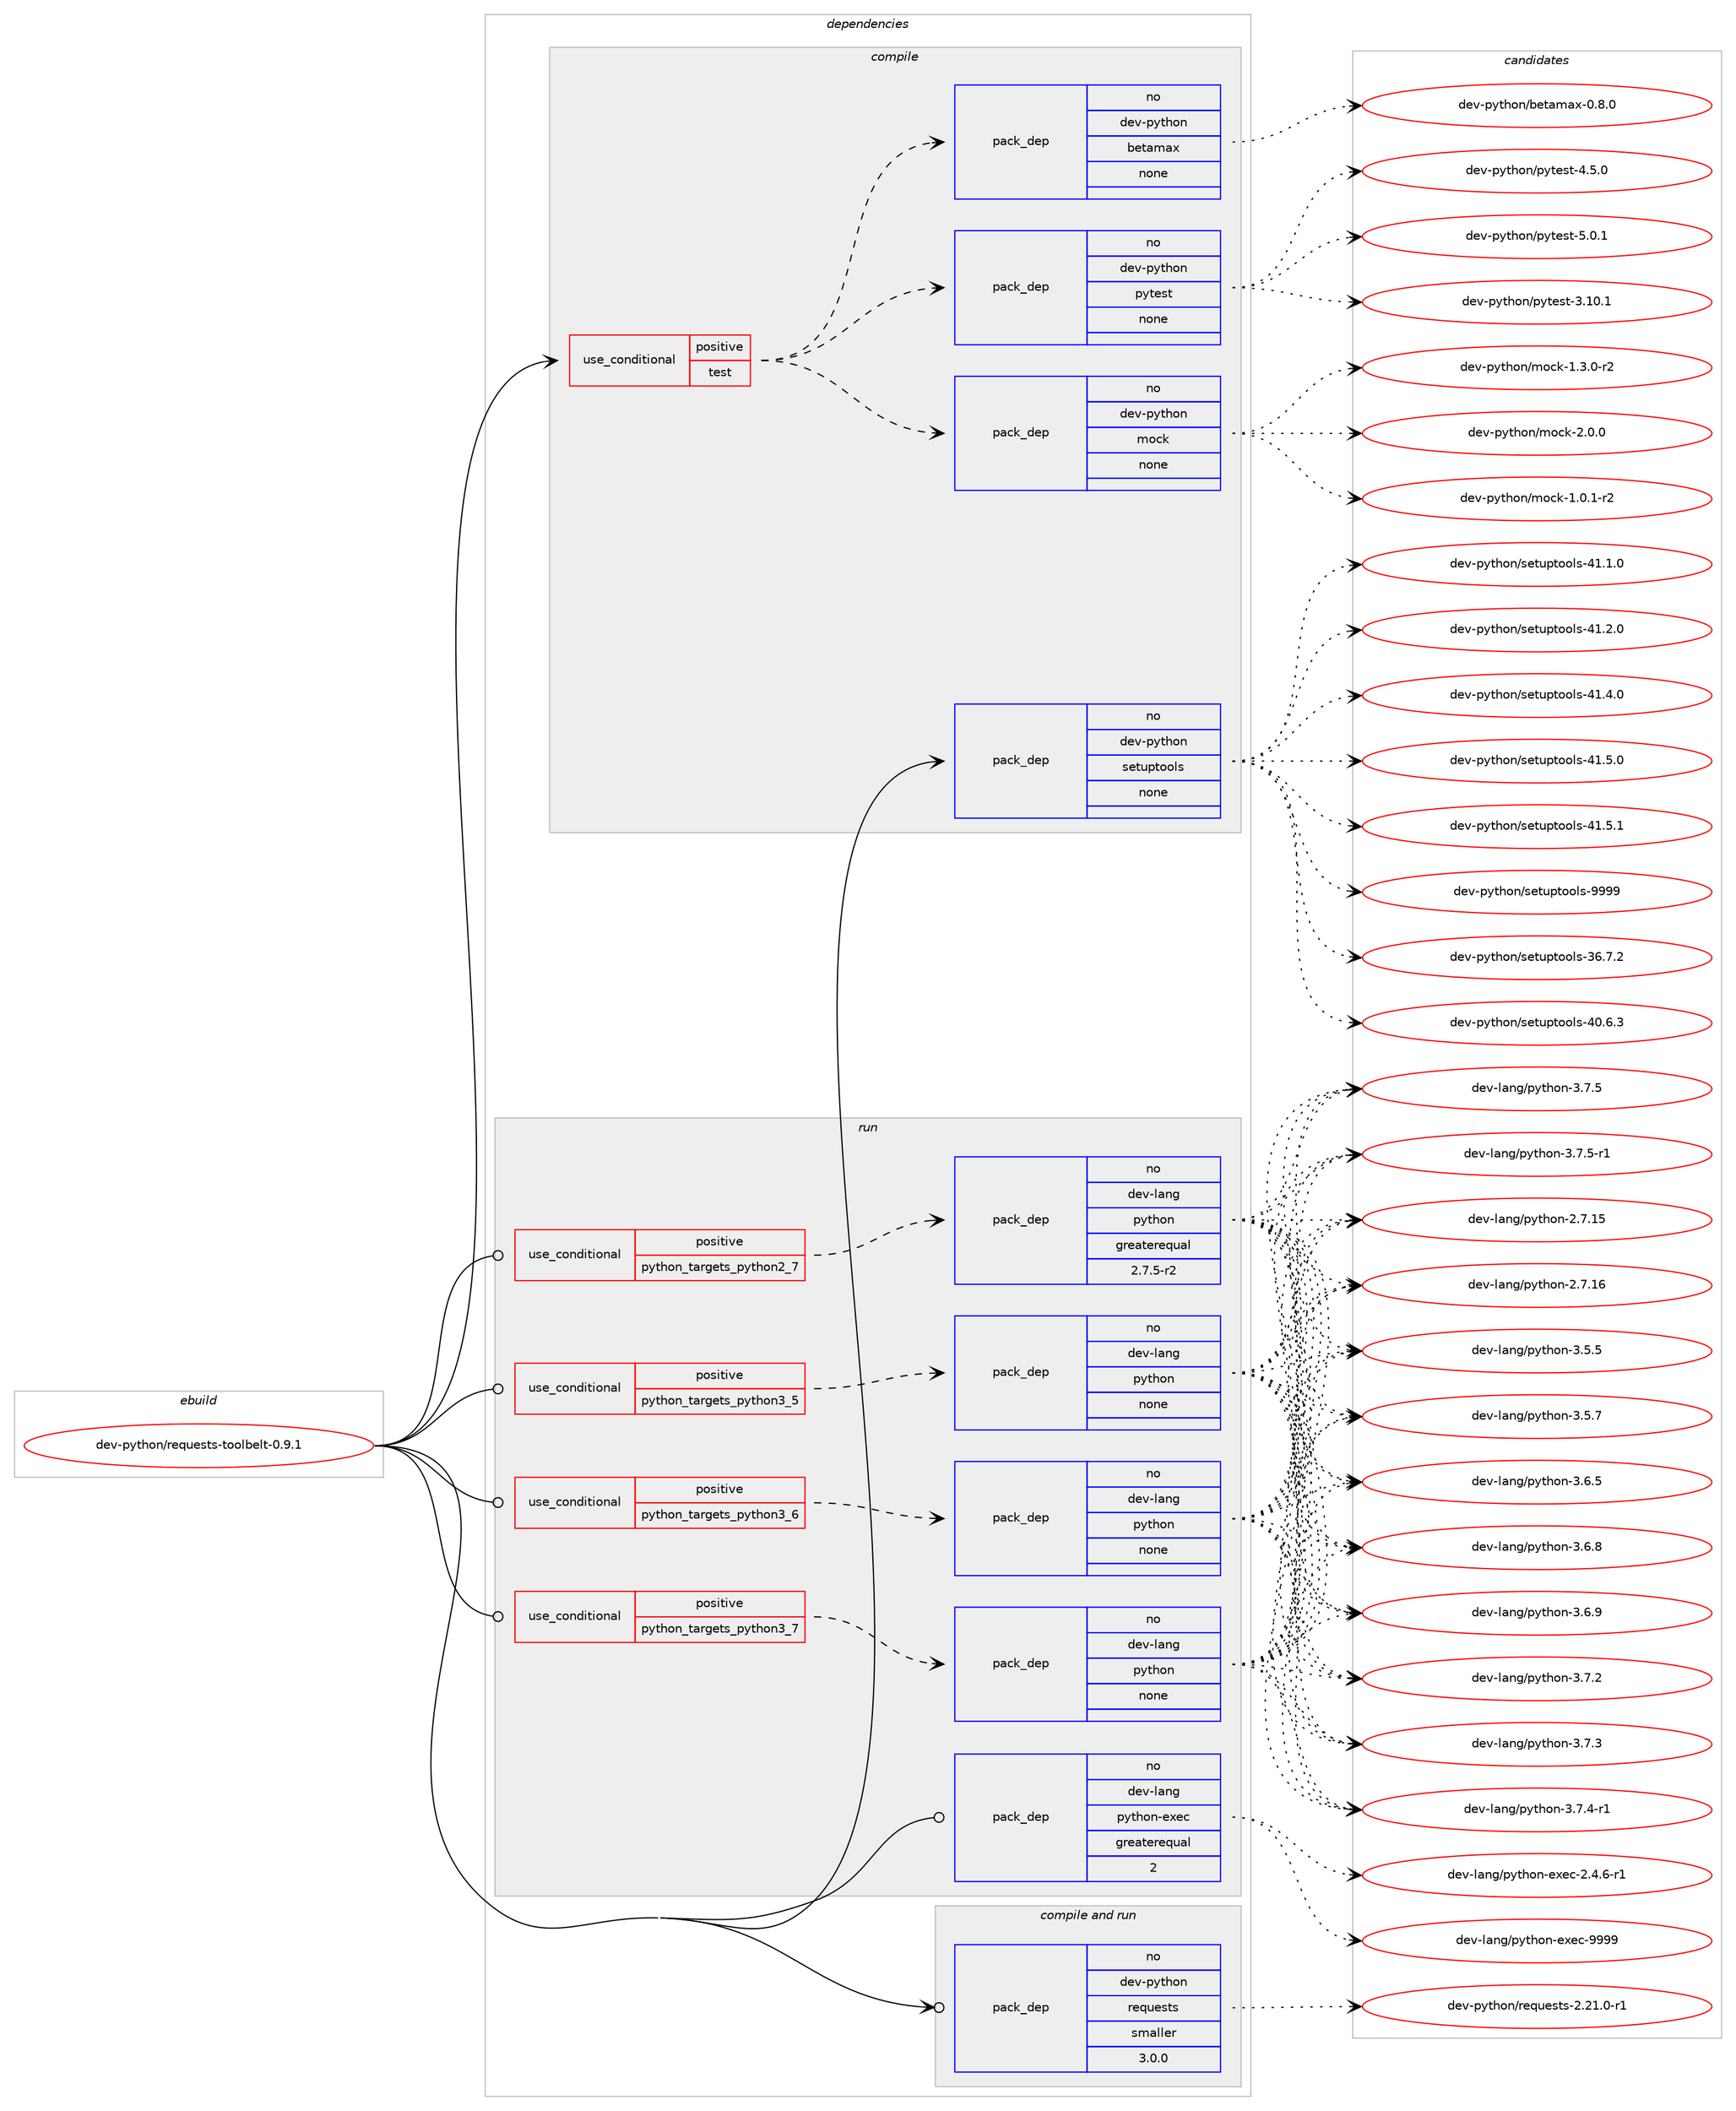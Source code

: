 digraph prolog {

# *************
# Graph options
# *************

newrank=true;
concentrate=true;
compound=true;
graph [rankdir=LR,fontname=Helvetica,fontsize=10,ranksep=1.5];#, ranksep=2.5, nodesep=0.2];
edge  [arrowhead=vee];
node  [fontname=Helvetica,fontsize=10];

# **********
# The ebuild
# **********

subgraph cluster_leftcol {
color=gray;
rank=same;
label=<<i>ebuild</i>>;
id [label="dev-python/requests-toolbelt-0.9.1", color=red, width=4, href="../dev-python/requests-toolbelt-0.9.1.svg"];
}

# ****************
# The dependencies
# ****************

subgraph cluster_midcol {
color=gray;
label=<<i>dependencies</i>>;
subgraph cluster_compile {
fillcolor="#eeeeee";
style=filled;
label=<<i>compile</i>>;
subgraph cond148647 {
dependency635222 [label=<<TABLE BORDER="0" CELLBORDER="1" CELLSPACING="0" CELLPADDING="4"><TR><TD ROWSPAN="3" CELLPADDING="10">use_conditional</TD></TR><TR><TD>positive</TD></TR><TR><TD>test</TD></TR></TABLE>>, shape=none, color=red];
subgraph pack474694 {
dependency635223 [label=<<TABLE BORDER="0" CELLBORDER="1" CELLSPACING="0" CELLPADDING="4" WIDTH="220"><TR><TD ROWSPAN="6" CELLPADDING="30">pack_dep</TD></TR><TR><TD WIDTH="110">no</TD></TR><TR><TD>dev-python</TD></TR><TR><TD>betamax</TD></TR><TR><TD>none</TD></TR><TR><TD></TD></TR></TABLE>>, shape=none, color=blue];
}
dependency635222:e -> dependency635223:w [weight=20,style="dashed",arrowhead="vee"];
subgraph pack474695 {
dependency635224 [label=<<TABLE BORDER="0" CELLBORDER="1" CELLSPACING="0" CELLPADDING="4" WIDTH="220"><TR><TD ROWSPAN="6" CELLPADDING="30">pack_dep</TD></TR><TR><TD WIDTH="110">no</TD></TR><TR><TD>dev-python</TD></TR><TR><TD>mock</TD></TR><TR><TD>none</TD></TR><TR><TD></TD></TR></TABLE>>, shape=none, color=blue];
}
dependency635222:e -> dependency635224:w [weight=20,style="dashed",arrowhead="vee"];
subgraph pack474696 {
dependency635225 [label=<<TABLE BORDER="0" CELLBORDER="1" CELLSPACING="0" CELLPADDING="4" WIDTH="220"><TR><TD ROWSPAN="6" CELLPADDING="30">pack_dep</TD></TR><TR><TD WIDTH="110">no</TD></TR><TR><TD>dev-python</TD></TR><TR><TD>pytest</TD></TR><TR><TD>none</TD></TR><TR><TD></TD></TR></TABLE>>, shape=none, color=blue];
}
dependency635222:e -> dependency635225:w [weight=20,style="dashed",arrowhead="vee"];
}
id:e -> dependency635222:w [weight=20,style="solid",arrowhead="vee"];
subgraph pack474697 {
dependency635226 [label=<<TABLE BORDER="0" CELLBORDER="1" CELLSPACING="0" CELLPADDING="4" WIDTH="220"><TR><TD ROWSPAN="6" CELLPADDING="30">pack_dep</TD></TR><TR><TD WIDTH="110">no</TD></TR><TR><TD>dev-python</TD></TR><TR><TD>setuptools</TD></TR><TR><TD>none</TD></TR><TR><TD></TD></TR></TABLE>>, shape=none, color=blue];
}
id:e -> dependency635226:w [weight=20,style="solid",arrowhead="vee"];
}
subgraph cluster_compileandrun {
fillcolor="#eeeeee";
style=filled;
label=<<i>compile and run</i>>;
subgraph pack474698 {
dependency635227 [label=<<TABLE BORDER="0" CELLBORDER="1" CELLSPACING="0" CELLPADDING="4" WIDTH="220"><TR><TD ROWSPAN="6" CELLPADDING="30">pack_dep</TD></TR><TR><TD WIDTH="110">no</TD></TR><TR><TD>dev-python</TD></TR><TR><TD>requests</TD></TR><TR><TD>smaller</TD></TR><TR><TD>3.0.0</TD></TR></TABLE>>, shape=none, color=blue];
}
id:e -> dependency635227:w [weight=20,style="solid",arrowhead="odotvee"];
}
subgraph cluster_run {
fillcolor="#eeeeee";
style=filled;
label=<<i>run</i>>;
subgraph cond148648 {
dependency635228 [label=<<TABLE BORDER="0" CELLBORDER="1" CELLSPACING="0" CELLPADDING="4"><TR><TD ROWSPAN="3" CELLPADDING="10">use_conditional</TD></TR><TR><TD>positive</TD></TR><TR><TD>python_targets_python2_7</TD></TR></TABLE>>, shape=none, color=red];
subgraph pack474699 {
dependency635229 [label=<<TABLE BORDER="0" CELLBORDER="1" CELLSPACING="0" CELLPADDING="4" WIDTH="220"><TR><TD ROWSPAN="6" CELLPADDING="30">pack_dep</TD></TR><TR><TD WIDTH="110">no</TD></TR><TR><TD>dev-lang</TD></TR><TR><TD>python</TD></TR><TR><TD>greaterequal</TD></TR><TR><TD>2.7.5-r2</TD></TR></TABLE>>, shape=none, color=blue];
}
dependency635228:e -> dependency635229:w [weight=20,style="dashed",arrowhead="vee"];
}
id:e -> dependency635228:w [weight=20,style="solid",arrowhead="odot"];
subgraph cond148649 {
dependency635230 [label=<<TABLE BORDER="0" CELLBORDER="1" CELLSPACING="0" CELLPADDING="4"><TR><TD ROWSPAN="3" CELLPADDING="10">use_conditional</TD></TR><TR><TD>positive</TD></TR><TR><TD>python_targets_python3_5</TD></TR></TABLE>>, shape=none, color=red];
subgraph pack474700 {
dependency635231 [label=<<TABLE BORDER="0" CELLBORDER="1" CELLSPACING="0" CELLPADDING="4" WIDTH="220"><TR><TD ROWSPAN="6" CELLPADDING="30">pack_dep</TD></TR><TR><TD WIDTH="110">no</TD></TR><TR><TD>dev-lang</TD></TR><TR><TD>python</TD></TR><TR><TD>none</TD></TR><TR><TD></TD></TR></TABLE>>, shape=none, color=blue];
}
dependency635230:e -> dependency635231:w [weight=20,style="dashed",arrowhead="vee"];
}
id:e -> dependency635230:w [weight=20,style="solid",arrowhead="odot"];
subgraph cond148650 {
dependency635232 [label=<<TABLE BORDER="0" CELLBORDER="1" CELLSPACING="0" CELLPADDING="4"><TR><TD ROWSPAN="3" CELLPADDING="10">use_conditional</TD></TR><TR><TD>positive</TD></TR><TR><TD>python_targets_python3_6</TD></TR></TABLE>>, shape=none, color=red];
subgraph pack474701 {
dependency635233 [label=<<TABLE BORDER="0" CELLBORDER="1" CELLSPACING="0" CELLPADDING="4" WIDTH="220"><TR><TD ROWSPAN="6" CELLPADDING="30">pack_dep</TD></TR><TR><TD WIDTH="110">no</TD></TR><TR><TD>dev-lang</TD></TR><TR><TD>python</TD></TR><TR><TD>none</TD></TR><TR><TD></TD></TR></TABLE>>, shape=none, color=blue];
}
dependency635232:e -> dependency635233:w [weight=20,style="dashed",arrowhead="vee"];
}
id:e -> dependency635232:w [weight=20,style="solid",arrowhead="odot"];
subgraph cond148651 {
dependency635234 [label=<<TABLE BORDER="0" CELLBORDER="1" CELLSPACING="0" CELLPADDING="4"><TR><TD ROWSPAN="3" CELLPADDING="10">use_conditional</TD></TR><TR><TD>positive</TD></TR><TR><TD>python_targets_python3_7</TD></TR></TABLE>>, shape=none, color=red];
subgraph pack474702 {
dependency635235 [label=<<TABLE BORDER="0" CELLBORDER="1" CELLSPACING="0" CELLPADDING="4" WIDTH="220"><TR><TD ROWSPAN="6" CELLPADDING="30">pack_dep</TD></TR><TR><TD WIDTH="110">no</TD></TR><TR><TD>dev-lang</TD></TR><TR><TD>python</TD></TR><TR><TD>none</TD></TR><TR><TD></TD></TR></TABLE>>, shape=none, color=blue];
}
dependency635234:e -> dependency635235:w [weight=20,style="dashed",arrowhead="vee"];
}
id:e -> dependency635234:w [weight=20,style="solid",arrowhead="odot"];
subgraph pack474703 {
dependency635236 [label=<<TABLE BORDER="0" CELLBORDER="1" CELLSPACING="0" CELLPADDING="4" WIDTH="220"><TR><TD ROWSPAN="6" CELLPADDING="30">pack_dep</TD></TR><TR><TD WIDTH="110">no</TD></TR><TR><TD>dev-lang</TD></TR><TR><TD>python-exec</TD></TR><TR><TD>greaterequal</TD></TR><TR><TD>2</TD></TR></TABLE>>, shape=none, color=blue];
}
id:e -> dependency635236:w [weight=20,style="solid",arrowhead="odot"];
}
}

# **************
# The candidates
# **************

subgraph cluster_choices {
rank=same;
color=gray;
label=<<i>candidates</i>>;

subgraph choice474694 {
color=black;
nodesep=1;
choice1001011184511212111610411111047981011169710997120454846564648 [label="dev-python/betamax-0.8.0", color=red, width=4,href="../dev-python/betamax-0.8.0.svg"];
dependency635223:e -> choice1001011184511212111610411111047981011169710997120454846564648:w [style=dotted,weight="100"];
}
subgraph choice474695 {
color=black;
nodesep=1;
choice1001011184511212111610411111047109111991074549464846494511450 [label="dev-python/mock-1.0.1-r2", color=red, width=4,href="../dev-python/mock-1.0.1-r2.svg"];
choice1001011184511212111610411111047109111991074549465146484511450 [label="dev-python/mock-1.3.0-r2", color=red, width=4,href="../dev-python/mock-1.3.0-r2.svg"];
choice100101118451121211161041111104710911199107455046484648 [label="dev-python/mock-2.0.0", color=red, width=4,href="../dev-python/mock-2.0.0.svg"];
dependency635224:e -> choice1001011184511212111610411111047109111991074549464846494511450:w [style=dotted,weight="100"];
dependency635224:e -> choice1001011184511212111610411111047109111991074549465146484511450:w [style=dotted,weight="100"];
dependency635224:e -> choice100101118451121211161041111104710911199107455046484648:w [style=dotted,weight="100"];
}
subgraph choice474696 {
color=black;
nodesep=1;
choice100101118451121211161041111104711212111610111511645514649484649 [label="dev-python/pytest-3.10.1", color=red, width=4,href="../dev-python/pytest-3.10.1.svg"];
choice1001011184511212111610411111047112121116101115116455246534648 [label="dev-python/pytest-4.5.0", color=red, width=4,href="../dev-python/pytest-4.5.0.svg"];
choice1001011184511212111610411111047112121116101115116455346484649 [label="dev-python/pytest-5.0.1", color=red, width=4,href="../dev-python/pytest-5.0.1.svg"];
dependency635225:e -> choice100101118451121211161041111104711212111610111511645514649484649:w [style=dotted,weight="100"];
dependency635225:e -> choice1001011184511212111610411111047112121116101115116455246534648:w [style=dotted,weight="100"];
dependency635225:e -> choice1001011184511212111610411111047112121116101115116455346484649:w [style=dotted,weight="100"];
}
subgraph choice474697 {
color=black;
nodesep=1;
choice100101118451121211161041111104711510111611711211611111110811545515446554650 [label="dev-python/setuptools-36.7.2", color=red, width=4,href="../dev-python/setuptools-36.7.2.svg"];
choice100101118451121211161041111104711510111611711211611111110811545524846544651 [label="dev-python/setuptools-40.6.3", color=red, width=4,href="../dev-python/setuptools-40.6.3.svg"];
choice100101118451121211161041111104711510111611711211611111110811545524946494648 [label="dev-python/setuptools-41.1.0", color=red, width=4,href="../dev-python/setuptools-41.1.0.svg"];
choice100101118451121211161041111104711510111611711211611111110811545524946504648 [label="dev-python/setuptools-41.2.0", color=red, width=4,href="../dev-python/setuptools-41.2.0.svg"];
choice100101118451121211161041111104711510111611711211611111110811545524946524648 [label="dev-python/setuptools-41.4.0", color=red, width=4,href="../dev-python/setuptools-41.4.0.svg"];
choice100101118451121211161041111104711510111611711211611111110811545524946534648 [label="dev-python/setuptools-41.5.0", color=red, width=4,href="../dev-python/setuptools-41.5.0.svg"];
choice100101118451121211161041111104711510111611711211611111110811545524946534649 [label="dev-python/setuptools-41.5.1", color=red, width=4,href="../dev-python/setuptools-41.5.1.svg"];
choice10010111845112121116104111110471151011161171121161111111081154557575757 [label="dev-python/setuptools-9999", color=red, width=4,href="../dev-python/setuptools-9999.svg"];
dependency635226:e -> choice100101118451121211161041111104711510111611711211611111110811545515446554650:w [style=dotted,weight="100"];
dependency635226:e -> choice100101118451121211161041111104711510111611711211611111110811545524846544651:w [style=dotted,weight="100"];
dependency635226:e -> choice100101118451121211161041111104711510111611711211611111110811545524946494648:w [style=dotted,weight="100"];
dependency635226:e -> choice100101118451121211161041111104711510111611711211611111110811545524946504648:w [style=dotted,weight="100"];
dependency635226:e -> choice100101118451121211161041111104711510111611711211611111110811545524946524648:w [style=dotted,weight="100"];
dependency635226:e -> choice100101118451121211161041111104711510111611711211611111110811545524946534648:w [style=dotted,weight="100"];
dependency635226:e -> choice100101118451121211161041111104711510111611711211611111110811545524946534649:w [style=dotted,weight="100"];
dependency635226:e -> choice10010111845112121116104111110471151011161171121161111111081154557575757:w [style=dotted,weight="100"];
}
subgraph choice474698 {
color=black;
nodesep=1;
choice1001011184511212111610411111047114101113117101115116115455046504946484511449 [label="dev-python/requests-2.21.0-r1", color=red, width=4,href="../dev-python/requests-2.21.0-r1.svg"];
dependency635227:e -> choice1001011184511212111610411111047114101113117101115116115455046504946484511449:w [style=dotted,weight="100"];
}
subgraph choice474699 {
color=black;
nodesep=1;
choice10010111845108971101034711212111610411111045504655464953 [label="dev-lang/python-2.7.15", color=red, width=4,href="../dev-lang/python-2.7.15.svg"];
choice10010111845108971101034711212111610411111045504655464954 [label="dev-lang/python-2.7.16", color=red, width=4,href="../dev-lang/python-2.7.16.svg"];
choice100101118451089711010347112121116104111110455146534653 [label="dev-lang/python-3.5.5", color=red, width=4,href="../dev-lang/python-3.5.5.svg"];
choice100101118451089711010347112121116104111110455146534655 [label="dev-lang/python-3.5.7", color=red, width=4,href="../dev-lang/python-3.5.7.svg"];
choice100101118451089711010347112121116104111110455146544653 [label="dev-lang/python-3.6.5", color=red, width=4,href="../dev-lang/python-3.6.5.svg"];
choice100101118451089711010347112121116104111110455146544656 [label="dev-lang/python-3.6.8", color=red, width=4,href="../dev-lang/python-3.6.8.svg"];
choice100101118451089711010347112121116104111110455146544657 [label="dev-lang/python-3.6.9", color=red, width=4,href="../dev-lang/python-3.6.9.svg"];
choice100101118451089711010347112121116104111110455146554650 [label="dev-lang/python-3.7.2", color=red, width=4,href="../dev-lang/python-3.7.2.svg"];
choice100101118451089711010347112121116104111110455146554651 [label="dev-lang/python-3.7.3", color=red, width=4,href="../dev-lang/python-3.7.3.svg"];
choice1001011184510897110103471121211161041111104551465546524511449 [label="dev-lang/python-3.7.4-r1", color=red, width=4,href="../dev-lang/python-3.7.4-r1.svg"];
choice100101118451089711010347112121116104111110455146554653 [label="dev-lang/python-3.7.5", color=red, width=4,href="../dev-lang/python-3.7.5.svg"];
choice1001011184510897110103471121211161041111104551465546534511449 [label="dev-lang/python-3.7.5-r1", color=red, width=4,href="../dev-lang/python-3.7.5-r1.svg"];
dependency635229:e -> choice10010111845108971101034711212111610411111045504655464953:w [style=dotted,weight="100"];
dependency635229:e -> choice10010111845108971101034711212111610411111045504655464954:w [style=dotted,weight="100"];
dependency635229:e -> choice100101118451089711010347112121116104111110455146534653:w [style=dotted,weight="100"];
dependency635229:e -> choice100101118451089711010347112121116104111110455146534655:w [style=dotted,weight="100"];
dependency635229:e -> choice100101118451089711010347112121116104111110455146544653:w [style=dotted,weight="100"];
dependency635229:e -> choice100101118451089711010347112121116104111110455146544656:w [style=dotted,weight="100"];
dependency635229:e -> choice100101118451089711010347112121116104111110455146544657:w [style=dotted,weight="100"];
dependency635229:e -> choice100101118451089711010347112121116104111110455146554650:w [style=dotted,weight="100"];
dependency635229:e -> choice100101118451089711010347112121116104111110455146554651:w [style=dotted,weight="100"];
dependency635229:e -> choice1001011184510897110103471121211161041111104551465546524511449:w [style=dotted,weight="100"];
dependency635229:e -> choice100101118451089711010347112121116104111110455146554653:w [style=dotted,weight="100"];
dependency635229:e -> choice1001011184510897110103471121211161041111104551465546534511449:w [style=dotted,weight="100"];
}
subgraph choice474700 {
color=black;
nodesep=1;
choice10010111845108971101034711212111610411111045504655464953 [label="dev-lang/python-2.7.15", color=red, width=4,href="../dev-lang/python-2.7.15.svg"];
choice10010111845108971101034711212111610411111045504655464954 [label="dev-lang/python-2.7.16", color=red, width=4,href="../dev-lang/python-2.7.16.svg"];
choice100101118451089711010347112121116104111110455146534653 [label="dev-lang/python-3.5.5", color=red, width=4,href="../dev-lang/python-3.5.5.svg"];
choice100101118451089711010347112121116104111110455146534655 [label="dev-lang/python-3.5.7", color=red, width=4,href="../dev-lang/python-3.5.7.svg"];
choice100101118451089711010347112121116104111110455146544653 [label="dev-lang/python-3.6.5", color=red, width=4,href="../dev-lang/python-3.6.5.svg"];
choice100101118451089711010347112121116104111110455146544656 [label="dev-lang/python-3.6.8", color=red, width=4,href="../dev-lang/python-3.6.8.svg"];
choice100101118451089711010347112121116104111110455146544657 [label="dev-lang/python-3.6.9", color=red, width=4,href="../dev-lang/python-3.6.9.svg"];
choice100101118451089711010347112121116104111110455146554650 [label="dev-lang/python-3.7.2", color=red, width=4,href="../dev-lang/python-3.7.2.svg"];
choice100101118451089711010347112121116104111110455146554651 [label="dev-lang/python-3.7.3", color=red, width=4,href="../dev-lang/python-3.7.3.svg"];
choice1001011184510897110103471121211161041111104551465546524511449 [label="dev-lang/python-3.7.4-r1", color=red, width=4,href="../dev-lang/python-3.7.4-r1.svg"];
choice100101118451089711010347112121116104111110455146554653 [label="dev-lang/python-3.7.5", color=red, width=4,href="../dev-lang/python-3.7.5.svg"];
choice1001011184510897110103471121211161041111104551465546534511449 [label="dev-lang/python-3.7.5-r1", color=red, width=4,href="../dev-lang/python-3.7.5-r1.svg"];
dependency635231:e -> choice10010111845108971101034711212111610411111045504655464953:w [style=dotted,weight="100"];
dependency635231:e -> choice10010111845108971101034711212111610411111045504655464954:w [style=dotted,weight="100"];
dependency635231:e -> choice100101118451089711010347112121116104111110455146534653:w [style=dotted,weight="100"];
dependency635231:e -> choice100101118451089711010347112121116104111110455146534655:w [style=dotted,weight="100"];
dependency635231:e -> choice100101118451089711010347112121116104111110455146544653:w [style=dotted,weight="100"];
dependency635231:e -> choice100101118451089711010347112121116104111110455146544656:w [style=dotted,weight="100"];
dependency635231:e -> choice100101118451089711010347112121116104111110455146544657:w [style=dotted,weight="100"];
dependency635231:e -> choice100101118451089711010347112121116104111110455146554650:w [style=dotted,weight="100"];
dependency635231:e -> choice100101118451089711010347112121116104111110455146554651:w [style=dotted,weight="100"];
dependency635231:e -> choice1001011184510897110103471121211161041111104551465546524511449:w [style=dotted,weight="100"];
dependency635231:e -> choice100101118451089711010347112121116104111110455146554653:w [style=dotted,weight="100"];
dependency635231:e -> choice1001011184510897110103471121211161041111104551465546534511449:w [style=dotted,weight="100"];
}
subgraph choice474701 {
color=black;
nodesep=1;
choice10010111845108971101034711212111610411111045504655464953 [label="dev-lang/python-2.7.15", color=red, width=4,href="../dev-lang/python-2.7.15.svg"];
choice10010111845108971101034711212111610411111045504655464954 [label="dev-lang/python-2.7.16", color=red, width=4,href="../dev-lang/python-2.7.16.svg"];
choice100101118451089711010347112121116104111110455146534653 [label="dev-lang/python-3.5.5", color=red, width=4,href="../dev-lang/python-3.5.5.svg"];
choice100101118451089711010347112121116104111110455146534655 [label="dev-lang/python-3.5.7", color=red, width=4,href="../dev-lang/python-3.5.7.svg"];
choice100101118451089711010347112121116104111110455146544653 [label="dev-lang/python-3.6.5", color=red, width=4,href="../dev-lang/python-3.6.5.svg"];
choice100101118451089711010347112121116104111110455146544656 [label="dev-lang/python-3.6.8", color=red, width=4,href="../dev-lang/python-3.6.8.svg"];
choice100101118451089711010347112121116104111110455146544657 [label="dev-lang/python-3.6.9", color=red, width=4,href="../dev-lang/python-3.6.9.svg"];
choice100101118451089711010347112121116104111110455146554650 [label="dev-lang/python-3.7.2", color=red, width=4,href="../dev-lang/python-3.7.2.svg"];
choice100101118451089711010347112121116104111110455146554651 [label="dev-lang/python-3.7.3", color=red, width=4,href="../dev-lang/python-3.7.3.svg"];
choice1001011184510897110103471121211161041111104551465546524511449 [label="dev-lang/python-3.7.4-r1", color=red, width=4,href="../dev-lang/python-3.7.4-r1.svg"];
choice100101118451089711010347112121116104111110455146554653 [label="dev-lang/python-3.7.5", color=red, width=4,href="../dev-lang/python-3.7.5.svg"];
choice1001011184510897110103471121211161041111104551465546534511449 [label="dev-lang/python-3.7.5-r1", color=red, width=4,href="../dev-lang/python-3.7.5-r1.svg"];
dependency635233:e -> choice10010111845108971101034711212111610411111045504655464953:w [style=dotted,weight="100"];
dependency635233:e -> choice10010111845108971101034711212111610411111045504655464954:w [style=dotted,weight="100"];
dependency635233:e -> choice100101118451089711010347112121116104111110455146534653:w [style=dotted,weight="100"];
dependency635233:e -> choice100101118451089711010347112121116104111110455146534655:w [style=dotted,weight="100"];
dependency635233:e -> choice100101118451089711010347112121116104111110455146544653:w [style=dotted,weight="100"];
dependency635233:e -> choice100101118451089711010347112121116104111110455146544656:w [style=dotted,weight="100"];
dependency635233:e -> choice100101118451089711010347112121116104111110455146544657:w [style=dotted,weight="100"];
dependency635233:e -> choice100101118451089711010347112121116104111110455146554650:w [style=dotted,weight="100"];
dependency635233:e -> choice100101118451089711010347112121116104111110455146554651:w [style=dotted,weight="100"];
dependency635233:e -> choice1001011184510897110103471121211161041111104551465546524511449:w [style=dotted,weight="100"];
dependency635233:e -> choice100101118451089711010347112121116104111110455146554653:w [style=dotted,weight="100"];
dependency635233:e -> choice1001011184510897110103471121211161041111104551465546534511449:w [style=dotted,weight="100"];
}
subgraph choice474702 {
color=black;
nodesep=1;
choice10010111845108971101034711212111610411111045504655464953 [label="dev-lang/python-2.7.15", color=red, width=4,href="../dev-lang/python-2.7.15.svg"];
choice10010111845108971101034711212111610411111045504655464954 [label="dev-lang/python-2.7.16", color=red, width=4,href="../dev-lang/python-2.7.16.svg"];
choice100101118451089711010347112121116104111110455146534653 [label="dev-lang/python-3.5.5", color=red, width=4,href="../dev-lang/python-3.5.5.svg"];
choice100101118451089711010347112121116104111110455146534655 [label="dev-lang/python-3.5.7", color=red, width=4,href="../dev-lang/python-3.5.7.svg"];
choice100101118451089711010347112121116104111110455146544653 [label="dev-lang/python-3.6.5", color=red, width=4,href="../dev-lang/python-3.6.5.svg"];
choice100101118451089711010347112121116104111110455146544656 [label="dev-lang/python-3.6.8", color=red, width=4,href="../dev-lang/python-3.6.8.svg"];
choice100101118451089711010347112121116104111110455146544657 [label="dev-lang/python-3.6.9", color=red, width=4,href="../dev-lang/python-3.6.9.svg"];
choice100101118451089711010347112121116104111110455146554650 [label="dev-lang/python-3.7.2", color=red, width=4,href="../dev-lang/python-3.7.2.svg"];
choice100101118451089711010347112121116104111110455146554651 [label="dev-lang/python-3.7.3", color=red, width=4,href="../dev-lang/python-3.7.3.svg"];
choice1001011184510897110103471121211161041111104551465546524511449 [label="dev-lang/python-3.7.4-r1", color=red, width=4,href="../dev-lang/python-3.7.4-r1.svg"];
choice100101118451089711010347112121116104111110455146554653 [label="dev-lang/python-3.7.5", color=red, width=4,href="../dev-lang/python-3.7.5.svg"];
choice1001011184510897110103471121211161041111104551465546534511449 [label="dev-lang/python-3.7.5-r1", color=red, width=4,href="../dev-lang/python-3.7.5-r1.svg"];
dependency635235:e -> choice10010111845108971101034711212111610411111045504655464953:w [style=dotted,weight="100"];
dependency635235:e -> choice10010111845108971101034711212111610411111045504655464954:w [style=dotted,weight="100"];
dependency635235:e -> choice100101118451089711010347112121116104111110455146534653:w [style=dotted,weight="100"];
dependency635235:e -> choice100101118451089711010347112121116104111110455146534655:w [style=dotted,weight="100"];
dependency635235:e -> choice100101118451089711010347112121116104111110455146544653:w [style=dotted,weight="100"];
dependency635235:e -> choice100101118451089711010347112121116104111110455146544656:w [style=dotted,weight="100"];
dependency635235:e -> choice100101118451089711010347112121116104111110455146544657:w [style=dotted,weight="100"];
dependency635235:e -> choice100101118451089711010347112121116104111110455146554650:w [style=dotted,weight="100"];
dependency635235:e -> choice100101118451089711010347112121116104111110455146554651:w [style=dotted,weight="100"];
dependency635235:e -> choice1001011184510897110103471121211161041111104551465546524511449:w [style=dotted,weight="100"];
dependency635235:e -> choice100101118451089711010347112121116104111110455146554653:w [style=dotted,weight="100"];
dependency635235:e -> choice1001011184510897110103471121211161041111104551465546534511449:w [style=dotted,weight="100"];
}
subgraph choice474703 {
color=black;
nodesep=1;
choice10010111845108971101034711212111610411111045101120101994550465246544511449 [label="dev-lang/python-exec-2.4.6-r1", color=red, width=4,href="../dev-lang/python-exec-2.4.6-r1.svg"];
choice10010111845108971101034711212111610411111045101120101994557575757 [label="dev-lang/python-exec-9999", color=red, width=4,href="../dev-lang/python-exec-9999.svg"];
dependency635236:e -> choice10010111845108971101034711212111610411111045101120101994550465246544511449:w [style=dotted,weight="100"];
dependency635236:e -> choice10010111845108971101034711212111610411111045101120101994557575757:w [style=dotted,weight="100"];
}
}

}

